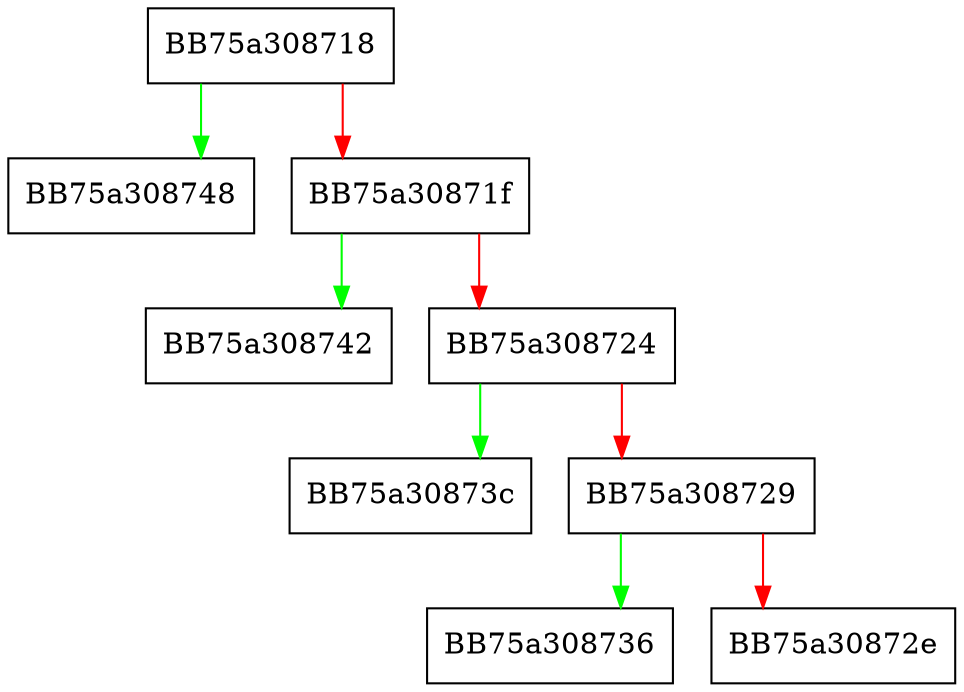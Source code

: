 digraph nbytes_2_wsize {
  node [shape="box"];
  graph [splines=ortho];
  BB75a308718 -> BB75a308748 [color="green"];
  BB75a308718 -> BB75a30871f [color="red"];
  BB75a30871f -> BB75a308742 [color="green"];
  BB75a30871f -> BB75a308724 [color="red"];
  BB75a308724 -> BB75a30873c [color="green"];
  BB75a308724 -> BB75a308729 [color="red"];
  BB75a308729 -> BB75a308736 [color="green"];
  BB75a308729 -> BB75a30872e [color="red"];
}